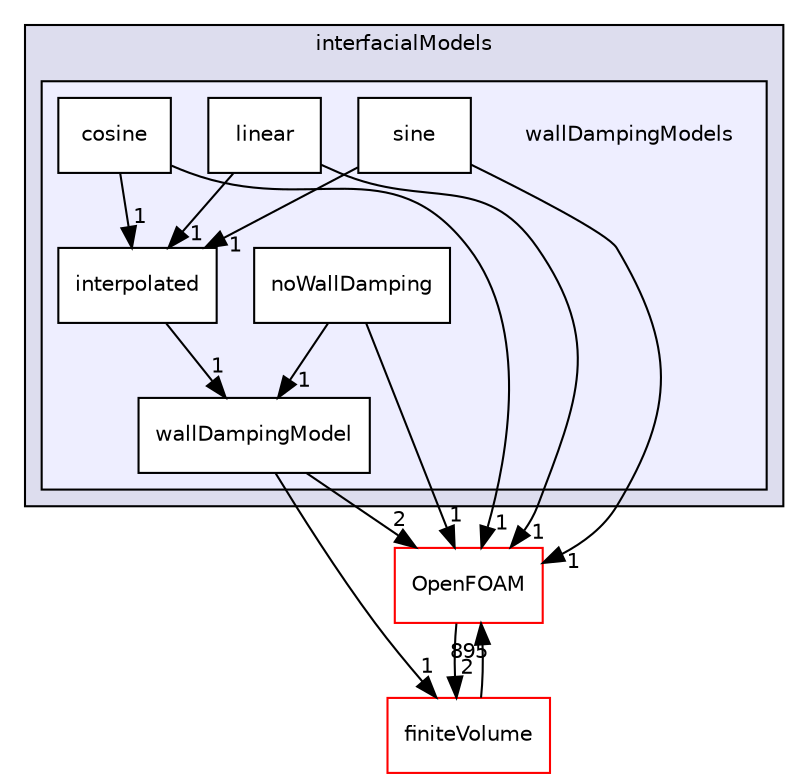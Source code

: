 digraph "src/phaseSystemModels/reactingEulerFoam/interfacialModels/wallDampingModels" {
  bgcolor=transparent;
  compound=true
  node [ fontsize="10", fontname="Helvetica"];
  edge [ labelfontsize="10", labelfontname="Helvetica"];
  subgraph clusterdir_5934097b4d7408dbf6d7abeb4fcc346f {
    graph [ bgcolor="#ddddee", pencolor="black", label="interfacialModels" fontname="Helvetica", fontsize="10", URL="dir_5934097b4d7408dbf6d7abeb4fcc346f.html"]
  subgraph clusterdir_2a7d2544a9ceb3a6145337cebc7d356e {
    graph [ bgcolor="#eeeeff", pencolor="black", label="" URL="dir_2a7d2544a9ceb3a6145337cebc7d356e.html"];
    dir_2a7d2544a9ceb3a6145337cebc7d356e [shape=plaintext label="wallDampingModels"];
    dir_0c5ec64c657b04571abc0202b87f303f [shape=box label="cosine" color="black" fillcolor="white" style="filled" URL="dir_0c5ec64c657b04571abc0202b87f303f.html"];
    dir_ba10b629d580c3937b14a5ffa75d9add [shape=box label="interpolated" color="black" fillcolor="white" style="filled" URL="dir_ba10b629d580c3937b14a5ffa75d9add.html"];
    dir_f3edc4743d1087ee938c332ec666fb4b [shape=box label="linear" color="black" fillcolor="white" style="filled" URL="dir_f3edc4743d1087ee938c332ec666fb4b.html"];
    dir_ed314c1011349072e64ce9bfcf77eb58 [shape=box label="noWallDamping" color="black" fillcolor="white" style="filled" URL="dir_ed314c1011349072e64ce9bfcf77eb58.html"];
    dir_795e84716cc64251d83849466325c46f [shape=box label="sine" color="black" fillcolor="white" style="filled" URL="dir_795e84716cc64251d83849466325c46f.html"];
    dir_f7021daa7a1cc21fae5e56bc5a9fa0e3 [shape=box label="wallDampingModel" color="black" fillcolor="white" style="filled" URL="dir_f7021daa7a1cc21fae5e56bc5a9fa0e3.html"];
  }
  }
  dir_9bd15774b555cf7259a6fa18f99fe99b [shape=box label="finiteVolume" color="red" URL="dir_9bd15774b555cf7259a6fa18f99fe99b.html"];
  dir_c5473ff19b20e6ec4dfe5c310b3778a8 [shape=box label="OpenFOAM" color="red" URL="dir_c5473ff19b20e6ec4dfe5c310b3778a8.html"];
  dir_9bd15774b555cf7259a6fa18f99fe99b->dir_c5473ff19b20e6ec4dfe5c310b3778a8 [headlabel="895", labeldistance=1.5 headhref="dir_000814_002151.html"];
  dir_f7021daa7a1cc21fae5e56bc5a9fa0e3->dir_9bd15774b555cf7259a6fa18f99fe99b [headlabel="1", labeldistance=1.5 headhref="dir_003184_000814.html"];
  dir_f7021daa7a1cc21fae5e56bc5a9fa0e3->dir_c5473ff19b20e6ec4dfe5c310b3778a8 [headlabel="2", labeldistance=1.5 headhref="dir_003184_002151.html"];
  dir_ba10b629d580c3937b14a5ffa75d9add->dir_f7021daa7a1cc21fae5e56bc5a9fa0e3 [headlabel="1", labeldistance=1.5 headhref="dir_003180_003184.html"];
  dir_f3edc4743d1087ee938c332ec666fb4b->dir_ba10b629d580c3937b14a5ffa75d9add [headlabel="1", labeldistance=1.5 headhref="dir_003181_003180.html"];
  dir_f3edc4743d1087ee938c332ec666fb4b->dir_c5473ff19b20e6ec4dfe5c310b3778a8 [headlabel="1", labeldistance=1.5 headhref="dir_003181_002151.html"];
  dir_795e84716cc64251d83849466325c46f->dir_ba10b629d580c3937b14a5ffa75d9add [headlabel="1", labeldistance=1.5 headhref="dir_003183_003180.html"];
  dir_795e84716cc64251d83849466325c46f->dir_c5473ff19b20e6ec4dfe5c310b3778a8 [headlabel="1", labeldistance=1.5 headhref="dir_003183_002151.html"];
  dir_0c5ec64c657b04571abc0202b87f303f->dir_ba10b629d580c3937b14a5ffa75d9add [headlabel="1", labeldistance=1.5 headhref="dir_003179_003180.html"];
  dir_0c5ec64c657b04571abc0202b87f303f->dir_c5473ff19b20e6ec4dfe5c310b3778a8 [headlabel="1", labeldistance=1.5 headhref="dir_003179_002151.html"];
  dir_ed314c1011349072e64ce9bfcf77eb58->dir_f7021daa7a1cc21fae5e56bc5a9fa0e3 [headlabel="1", labeldistance=1.5 headhref="dir_003182_003184.html"];
  dir_ed314c1011349072e64ce9bfcf77eb58->dir_c5473ff19b20e6ec4dfe5c310b3778a8 [headlabel="1", labeldistance=1.5 headhref="dir_003182_002151.html"];
  dir_c5473ff19b20e6ec4dfe5c310b3778a8->dir_9bd15774b555cf7259a6fa18f99fe99b [headlabel="2", labeldistance=1.5 headhref="dir_002151_000814.html"];
}
